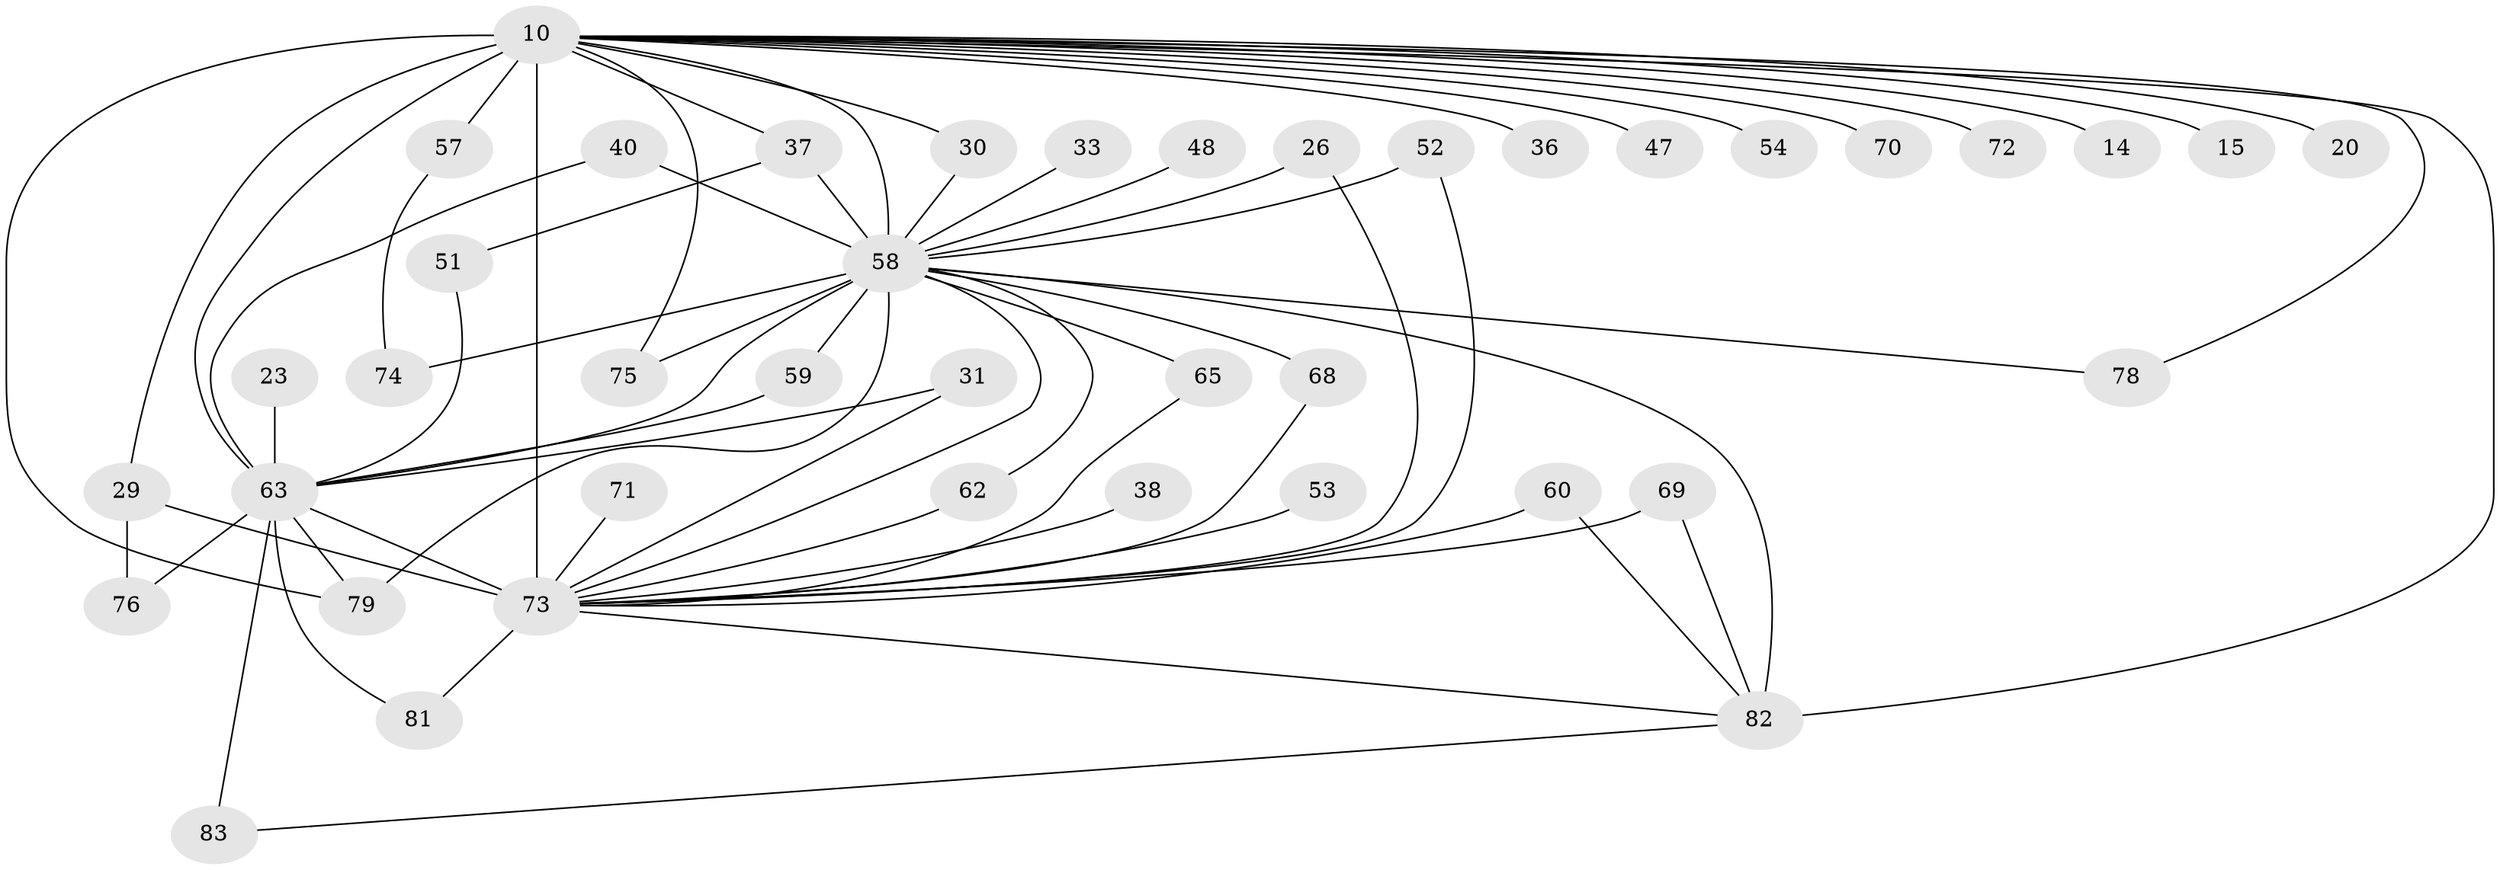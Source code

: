 // original degree distribution, {17: 0.03614457831325301, 26: 0.012048192771084338, 21: 0.024096385542168676, 18: 0.012048192771084338, 22: 0.012048192771084338, 15: 0.012048192771084338, 20: 0.012048192771084338, 3: 0.14457831325301204, 7: 0.024096385542168676, 2: 0.6144578313253012, 4: 0.04819277108433735, 5: 0.04819277108433735}
// Generated by graph-tools (version 1.1) at 2025/46/03/09/25 04:46:31]
// undirected, 41 vertices, 67 edges
graph export_dot {
graph [start="1"]
  node [color=gray90,style=filled];
  10 [super="+3+9"];
  14;
  15;
  20;
  23;
  26;
  29;
  30;
  31;
  33;
  36;
  37 [super="+34"];
  38;
  40;
  47;
  48;
  51;
  52;
  53;
  54;
  57;
  58 [super="+13+7"];
  59 [super="+24"];
  60;
  62 [super="+19"];
  63 [super="+18+35+45+39"];
  65;
  68;
  69;
  70;
  71;
  72;
  73 [super="+17+32+64+41"];
  74;
  75;
  76 [super="+66"];
  78;
  79 [super="+61+67"];
  81;
  82 [super="+25+28+50+77"];
  83 [super="+80"];
  10 -- 14 [weight=2];
  10 -- 36 [weight=2];
  10 -- 47 [weight=2];
  10 -- 57 [weight=2];
  10 -- 58 [weight=9];
  10 -- 70 [weight=2];
  10 -- 72 [weight=2];
  10 -- 78;
  10 -- 79 [weight=6];
  10 -- 20 [weight=2];
  10 -- 30;
  10 -- 37 [weight=2];
  10 -- 54 [weight=2];
  10 -- 75;
  10 -- 15 [weight=2];
  10 -- 82 [weight=2];
  10 -- 29;
  10 -- 73 [weight=14];
  10 -- 63 [weight=12];
  23 -- 63 [weight=2];
  26 -- 58;
  26 -- 73;
  29 -- 76;
  29 -- 73;
  30 -- 58;
  31 -- 73;
  31 -- 63;
  33 -- 58;
  37 -- 51;
  37 -- 58;
  38 -- 73 [weight=2];
  40 -- 58;
  40 -- 63;
  48 -- 58 [weight=2];
  51 -- 63;
  52 -- 58;
  52 -- 73;
  53 -- 73 [weight=2];
  57 -- 74;
  58 -- 65;
  58 -- 68;
  58 -- 73 [weight=5];
  58 -- 74;
  58 -- 75;
  58 -- 78;
  58 -- 79 [weight=2];
  58 -- 82 [weight=6];
  58 -- 59 [weight=2];
  58 -- 63 [weight=7];
  58 -- 62;
  59 -- 63;
  60 -- 82;
  60 -- 73;
  62 -- 73;
  63 -- 76 [weight=2];
  63 -- 79 [weight=2];
  63 -- 81;
  63 -- 83 [weight=2];
  63 -- 73 [weight=5];
  65 -- 73;
  68 -- 73;
  69 -- 82;
  69 -- 73;
  71 -- 73;
  73 -- 81;
  73 -- 82;
  82 -- 83;
}
